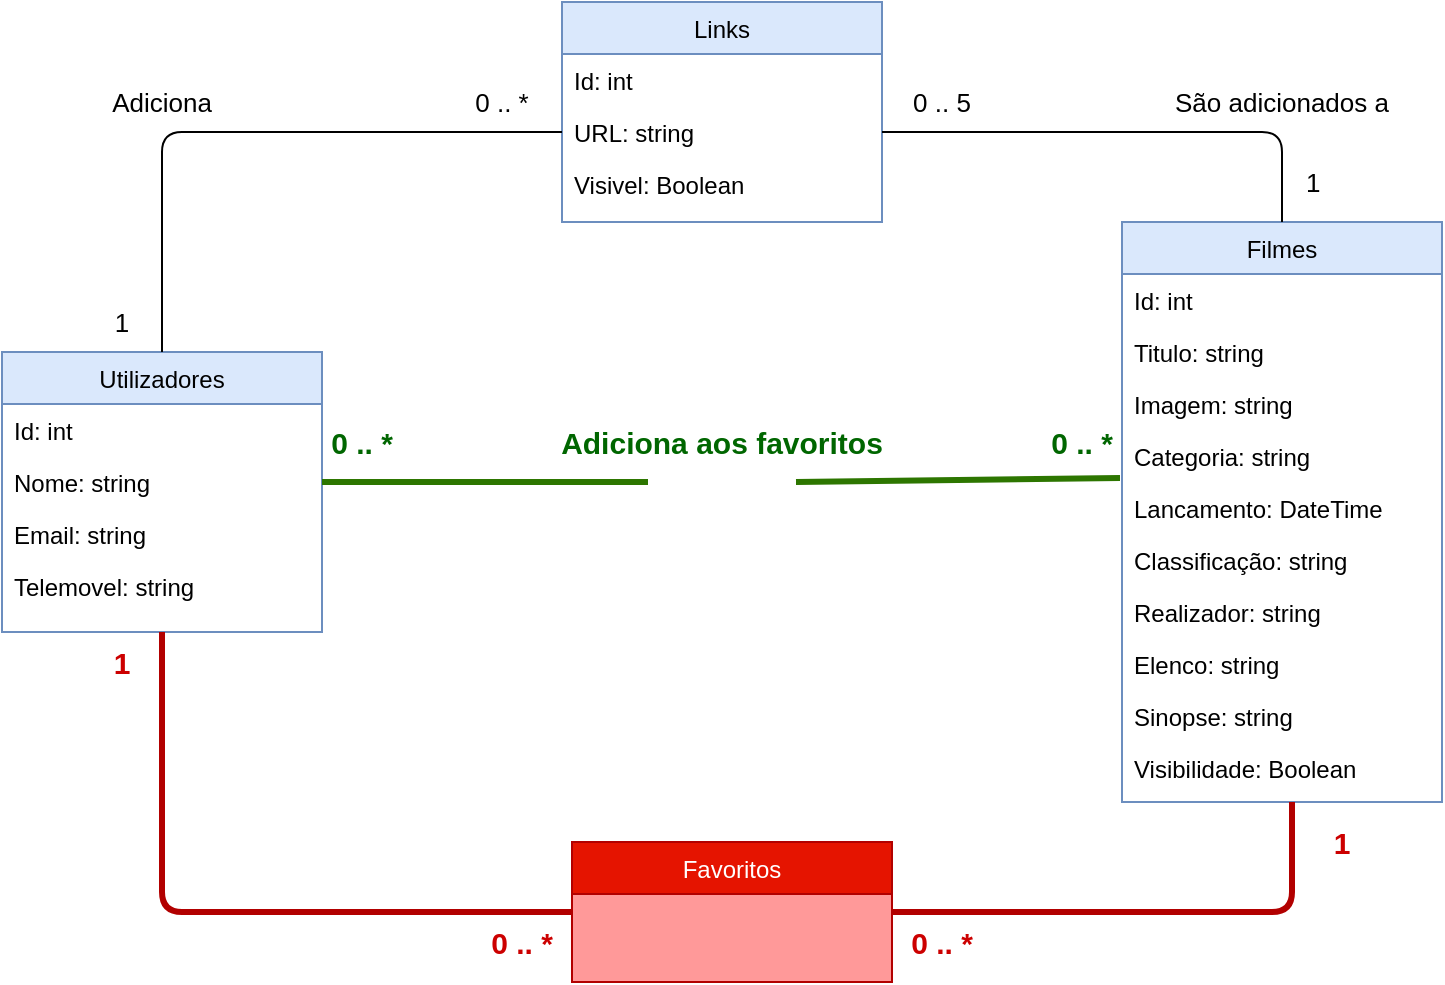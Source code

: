 <mxfile version="14.5.7" type="device"><diagram id="C5RBs43oDa-KdzZeNtuy" name="Page-1"><mxGraphModel dx="1422" dy="794" grid="1" gridSize="10" guides="1" tooltips="1" connect="1" arrows="1" fold="1" page="1" pageScale="1" pageWidth="827" pageHeight="1169" math="0" shadow="0"><root><mxCell id="WIyWlLk6GJQsqaUBKTNV-0"/><mxCell id="WIyWlLk6GJQsqaUBKTNV-1" parent="WIyWlLk6GJQsqaUBKTNV-0"/><mxCell id="zkfFHV4jXpPFQw0GAbJ--0" value="Utilizadores" style="swimlane;fontStyle=0;align=center;verticalAlign=top;childLayout=stackLayout;horizontal=1;startSize=26;horizontalStack=0;resizeParent=1;resizeLast=0;collapsible=1;marginBottom=0;rounded=0;shadow=0;strokeWidth=1;fillColor=#dae8fc;strokeColor=#6c8ebf;" parent="WIyWlLk6GJQsqaUBKTNV-1" vertex="1"><mxGeometry x="40" y="265" width="160" height="140" as="geometry"><mxRectangle x="230" y="140" width="160" height="26" as="alternateBounds"/></mxGeometry></mxCell><mxCell id="zkfFHV4jXpPFQw0GAbJ--1" value="Id: int" style="text;align=left;verticalAlign=top;spacingLeft=4;spacingRight=4;overflow=hidden;rotatable=0;points=[[0,0.5],[1,0.5]];portConstraint=eastwest;" parent="zkfFHV4jXpPFQw0GAbJ--0" vertex="1"><mxGeometry y="26" width="160" height="26" as="geometry"/></mxCell><mxCell id="zkfFHV4jXpPFQw0GAbJ--2" value="Nome: string" style="text;align=left;verticalAlign=top;spacingLeft=4;spacingRight=4;overflow=hidden;rotatable=0;points=[[0,0.5],[1,0.5]];portConstraint=eastwest;rounded=0;shadow=0;html=0;" parent="zkfFHV4jXpPFQw0GAbJ--0" vertex="1"><mxGeometry y="52" width="160" height="26" as="geometry"/></mxCell><mxCell id="zkfFHV4jXpPFQw0GAbJ--3" value="Email: string" style="text;align=left;verticalAlign=top;spacingLeft=4;spacingRight=4;overflow=hidden;rotatable=0;points=[[0,0.5],[1,0.5]];portConstraint=eastwest;rounded=0;shadow=0;html=0;" parent="zkfFHV4jXpPFQw0GAbJ--0" vertex="1"><mxGeometry y="78" width="160" height="26" as="geometry"/></mxCell><mxCell id="qcGB6cNOZaZRc3PSAfBK-1" value="Telemovel: string" style="text;align=left;verticalAlign=top;spacingLeft=4;spacingRight=4;overflow=hidden;rotatable=0;points=[[0,0.5],[1,0.5]];portConstraint=eastwest;rounded=0;shadow=0;html=0;" parent="zkfFHV4jXpPFQw0GAbJ--0" vertex="1"><mxGeometry y="104" width="160" height="26" as="geometry"/></mxCell><mxCell id="zkfFHV4jXpPFQw0GAbJ--6" value="Links" style="swimlane;fontStyle=0;align=center;verticalAlign=top;childLayout=stackLayout;horizontal=1;startSize=26;horizontalStack=0;resizeParent=1;resizeLast=0;collapsible=1;marginBottom=0;rounded=0;shadow=0;strokeWidth=1;fillColor=#dae8fc;strokeColor=#6c8ebf;" parent="WIyWlLk6GJQsqaUBKTNV-1" vertex="1"><mxGeometry x="320" y="90" width="160" height="110" as="geometry"><mxRectangle x="130" y="380" width="160" height="26" as="alternateBounds"/></mxGeometry></mxCell><mxCell id="zkfFHV4jXpPFQw0GAbJ--7" value="Id: int" style="text;align=left;verticalAlign=top;spacingLeft=4;spacingRight=4;overflow=hidden;rotatable=0;points=[[0,0.5],[1,0.5]];portConstraint=eastwest;" parent="zkfFHV4jXpPFQw0GAbJ--6" vertex="1"><mxGeometry y="26" width="160" height="26" as="geometry"/></mxCell><mxCell id="zkfFHV4jXpPFQw0GAbJ--8" value="URL: string" style="text;align=left;verticalAlign=top;spacingLeft=4;spacingRight=4;overflow=hidden;rotatable=0;points=[[0,0.5],[1,0.5]];portConstraint=eastwest;rounded=0;shadow=0;html=0;" parent="zkfFHV4jXpPFQw0GAbJ--6" vertex="1"><mxGeometry y="52" width="160" height="26" as="geometry"/></mxCell><mxCell id="qcGB6cNOZaZRc3PSAfBK-6" value="Visivel: Boolean" style="text;align=left;verticalAlign=top;spacingLeft=4;spacingRight=4;overflow=hidden;rotatable=0;points=[[0,0.5],[1,0.5]];portConstraint=eastwest;rounded=0;shadow=0;html=0;" parent="zkfFHV4jXpPFQw0GAbJ--6" vertex="1"><mxGeometry y="78" width="160" height="26" as="geometry"/></mxCell><mxCell id="zkfFHV4jXpPFQw0GAbJ--13" value="Favoritos" style="swimlane;fontStyle=0;align=center;verticalAlign=top;childLayout=stackLayout;horizontal=1;startSize=26;horizontalStack=0;resizeParent=1;resizeLast=0;collapsible=1;marginBottom=0;rounded=0;shadow=0;strokeWidth=1;fillColor=#e51400;strokeColor=#B20000;fontColor=#ffffff;labelBackgroundColor=none;swimlaneFillColor=#FF9999;" parent="WIyWlLk6GJQsqaUBKTNV-1" vertex="1"><mxGeometry x="325" y="510" width="160" height="70" as="geometry"><mxRectangle x="340" y="380" width="170" height="26" as="alternateBounds"/></mxGeometry></mxCell><mxCell id="zkfFHV4jXpPFQw0GAbJ--17" value="Filmes" style="swimlane;fontStyle=0;align=center;verticalAlign=top;childLayout=stackLayout;horizontal=1;startSize=26;horizontalStack=0;resizeParent=1;resizeLast=0;collapsible=1;marginBottom=0;rounded=0;shadow=0;strokeWidth=1;fillColor=#dae8fc;strokeColor=#6c8ebf;" parent="WIyWlLk6GJQsqaUBKTNV-1" vertex="1"><mxGeometry x="600" y="200" width="160" height="290" as="geometry"><mxRectangle x="550" y="140" width="160" height="26" as="alternateBounds"/></mxGeometry></mxCell><mxCell id="zkfFHV4jXpPFQw0GAbJ--18" value="Id: int" style="text;align=left;verticalAlign=top;spacingLeft=4;spacingRight=4;overflow=hidden;rotatable=0;points=[[0,0.5],[1,0.5]];portConstraint=eastwest;" parent="zkfFHV4jXpPFQw0GAbJ--17" vertex="1"><mxGeometry y="26" width="160" height="26" as="geometry"/></mxCell><mxCell id="zkfFHV4jXpPFQw0GAbJ--19" value="Titulo: string" style="text;align=left;verticalAlign=top;spacingLeft=4;spacingRight=4;overflow=hidden;rotatable=0;points=[[0,0.5],[1,0.5]];portConstraint=eastwest;rounded=0;shadow=0;html=0;" parent="zkfFHV4jXpPFQw0GAbJ--17" vertex="1"><mxGeometry y="52" width="160" height="26" as="geometry"/></mxCell><mxCell id="vi6FCUGUFSyLzGclPEP5-0" value="Imagem: string" style="text;align=left;verticalAlign=top;spacingLeft=4;spacingRight=4;overflow=hidden;rotatable=0;points=[[0,0.5],[1,0.5]];portConstraint=eastwest;" vertex="1" parent="zkfFHV4jXpPFQw0GAbJ--17"><mxGeometry y="78" width="160" height="26" as="geometry"/></mxCell><mxCell id="zkfFHV4jXpPFQw0GAbJ--20" value="Categoria: string" style="text;align=left;verticalAlign=top;spacingLeft=4;spacingRight=4;overflow=hidden;rotatable=0;points=[[0,0.5],[1,0.5]];portConstraint=eastwest;rounded=0;shadow=0;html=0;" parent="zkfFHV4jXpPFQw0GAbJ--17" vertex="1"><mxGeometry y="104" width="160" height="26" as="geometry"/></mxCell><mxCell id="zkfFHV4jXpPFQw0GAbJ--21" value="Lancamento: DateTime" style="text;align=left;verticalAlign=top;spacingLeft=4;spacingRight=4;overflow=hidden;rotatable=0;points=[[0,0.5],[1,0.5]];portConstraint=eastwest;rounded=0;shadow=0;html=0;" parent="zkfFHV4jXpPFQw0GAbJ--17" vertex="1"><mxGeometry y="130" width="160" height="26" as="geometry"/></mxCell><mxCell id="zkfFHV4jXpPFQw0GAbJ--22" value="Classificação: string" style="text;align=left;verticalAlign=top;spacingLeft=4;spacingRight=4;overflow=hidden;rotatable=0;points=[[0,0.5],[1,0.5]];portConstraint=eastwest;rounded=0;shadow=0;html=0;" parent="zkfFHV4jXpPFQw0GAbJ--17" vertex="1"><mxGeometry y="156" width="160" height="26" as="geometry"/></mxCell><mxCell id="qcGB6cNOZaZRc3PSAfBK-2" value="Realizador: string" style="text;align=left;verticalAlign=top;spacingLeft=4;spacingRight=4;overflow=hidden;rotatable=0;points=[[0,0.5],[1,0.5]];portConstraint=eastwest;rounded=0;shadow=0;html=0;" parent="zkfFHV4jXpPFQw0GAbJ--17" vertex="1"><mxGeometry y="182" width="160" height="26" as="geometry"/></mxCell><mxCell id="qcGB6cNOZaZRc3PSAfBK-3" value="Elenco: string" style="text;align=left;verticalAlign=top;spacingLeft=4;spacingRight=4;overflow=hidden;rotatable=0;points=[[0,0.5],[1,0.5]];portConstraint=eastwest;rounded=0;shadow=0;html=0;" parent="zkfFHV4jXpPFQw0GAbJ--17" vertex="1"><mxGeometry y="208" width="160" height="26" as="geometry"/></mxCell><mxCell id="qcGB6cNOZaZRc3PSAfBK-4" value="Sinopse: string" style="text;align=left;verticalAlign=top;spacingLeft=4;spacingRight=4;overflow=hidden;rotatable=0;points=[[0,0.5],[1,0.5]];portConstraint=eastwest;rounded=0;shadow=0;html=0;" parent="zkfFHV4jXpPFQw0GAbJ--17" vertex="1"><mxGeometry y="234" width="160" height="26" as="geometry"/></mxCell><mxCell id="qcGB6cNOZaZRc3PSAfBK-5" value="Visibilidade: Boolean" style="text;align=left;verticalAlign=top;spacingLeft=4;spacingRight=4;overflow=hidden;rotatable=0;points=[[0,0.5],[1,0.5]];portConstraint=eastwest;rounded=0;shadow=0;html=0;" parent="zkfFHV4jXpPFQw0GAbJ--17" vertex="1"><mxGeometry y="260" width="160" height="26" as="geometry"/></mxCell><mxCell id="qcGB6cNOZaZRc3PSAfBK-9" value="" style="endArrow=none;html=1;exitX=0;exitY=0.5;exitDx=0;exitDy=0;fillColor=#e51400;strokeColor=#B20000;strokeWidth=3;entryX=0.5;entryY=1;entryDx=0;entryDy=0;" parent="WIyWlLk6GJQsqaUBKTNV-1" source="zkfFHV4jXpPFQw0GAbJ--13" target="zkfFHV4jXpPFQw0GAbJ--0" edge="1"><mxGeometry width="50" height="50" relative="1" as="geometry"><mxPoint x="120" y="470" as="sourcePoint"/><mxPoint x="160" y="420" as="targetPoint"/><Array as="points"><mxPoint x="120" y="545"/></Array></mxGeometry></mxCell><mxCell id="qcGB6cNOZaZRc3PSAfBK-10" value="" style="endArrow=none;html=1;exitX=0.5;exitY=0;exitDx=0;exitDy=0;entryX=0;entryY=0.5;entryDx=0;entryDy=0;" parent="WIyWlLk6GJQsqaUBKTNV-1" source="zkfFHV4jXpPFQw0GAbJ--0" target="zkfFHV4jXpPFQw0GAbJ--8" edge="1"><mxGeometry width="50" height="50" relative="1" as="geometry"><mxPoint x="150" y="270" as="sourcePoint"/><mxPoint x="200" y="220" as="targetPoint"/><Array as="points"><mxPoint x="120" y="155"/></Array></mxGeometry></mxCell><mxCell id="qcGB6cNOZaZRc3PSAfBK-11" value="" style="endArrow=none;html=1;strokeWidth=3;entryX=0.5;entryY=1;entryDx=0;entryDy=0;exitX=1;exitY=0.5;exitDx=0;exitDy=0;fillColor=#e51400;strokeColor=#B20000;" parent="WIyWlLk6GJQsqaUBKTNV-1" source="zkfFHV4jXpPFQw0GAbJ--13" edge="1"><mxGeometry width="50" height="50" relative="1" as="geometry"><mxPoint x="545" y="430" as="sourcePoint"/><mxPoint x="685" y="490" as="targetPoint"/><Array as="points"><mxPoint x="685" y="545"/></Array></mxGeometry></mxCell><mxCell id="qcGB6cNOZaZRc3PSAfBK-12" value="" style="endArrow=none;html=1;strokeWidth=1;entryX=0.5;entryY=0;entryDx=0;entryDy=0;exitX=1;exitY=0.5;exitDx=0;exitDy=0;" parent="WIyWlLk6GJQsqaUBKTNV-1" source="zkfFHV4jXpPFQw0GAbJ--8" target="zkfFHV4jXpPFQw0GAbJ--17" edge="1"><mxGeometry width="50" height="50" relative="1" as="geometry"><mxPoint x="540" y="430" as="sourcePoint"/><mxPoint x="590" y="380" as="targetPoint"/><Array as="points"><mxPoint x="680" y="155"/></Array></mxGeometry></mxCell><mxCell id="qcGB6cNOZaZRc3PSAfBK-13" value="" style="endArrow=none;html=1;strokeWidth=3;exitX=1;exitY=0.5;exitDx=0;exitDy=0;fillColor=#60a917;strokeColor=#2D7600;" parent="WIyWlLk6GJQsqaUBKTNV-1" source="qcGB6cNOZaZRc3PSAfBK-33" edge="1"><mxGeometry width="50" height="50" relative="1" as="geometry"><mxPoint x="540" y="430" as="sourcePoint"/><mxPoint x="599" y="328" as="targetPoint"/></mxGeometry></mxCell><mxCell id="qcGB6cNOZaZRc3PSAfBK-14" value="0 .. 5" style="text;html=1;strokeColor=none;fillColor=none;align=center;verticalAlign=middle;whiteSpace=wrap;rounded=0;labelBackgroundColor=none;fontSize=13;" parent="WIyWlLk6GJQsqaUBKTNV-1" vertex="1"><mxGeometry x="490" y="130" width="40" height="20" as="geometry"/></mxCell><mxCell id="qcGB6cNOZaZRc3PSAfBK-15" value="0 .. *" style="text;html=1;strokeColor=none;fillColor=none;align=center;verticalAlign=middle;whiteSpace=wrap;rounded=0;labelBackgroundColor=none;fontSize=13;" parent="WIyWlLk6GJQsqaUBKTNV-1" vertex="1"><mxGeometry x="270" y="130" width="40" height="20" as="geometry"/></mxCell><mxCell id="qcGB6cNOZaZRc3PSAfBK-16" value="1" style="text;html=1;strokeColor=none;fillColor=none;align=left;verticalAlign=middle;whiteSpace=wrap;rounded=0;labelBackgroundColor=none;fontSize=13;" parent="WIyWlLk6GJQsqaUBKTNV-1" vertex="1"><mxGeometry x="690" y="170" width="40" height="20" as="geometry"/></mxCell><mxCell id="qcGB6cNOZaZRc3PSAfBK-17" value="1" style="text;html=1;strokeColor=none;fillColor=none;align=center;verticalAlign=middle;whiteSpace=wrap;rounded=0;labelBackgroundColor=none;fontSize=13;" parent="WIyWlLk6GJQsqaUBKTNV-1" vertex="1"><mxGeometry x="80" y="240" width="40" height="20" as="geometry"/></mxCell><mxCell id="qcGB6cNOZaZRc3PSAfBK-18" value="0 .. *" style="text;html=1;strokeColor=none;fillColor=none;align=center;verticalAlign=middle;whiteSpace=wrap;rounded=0;labelBackgroundColor=none;fontSize=15;fontStyle=1;fontColor=#006600;" parent="WIyWlLk6GJQsqaUBKTNV-1" vertex="1"><mxGeometry x="200" y="300" width="40" height="20" as="geometry"/></mxCell><mxCell id="qcGB6cNOZaZRc3PSAfBK-19" value="0 .. *" style="text;html=1;strokeColor=none;fillColor=none;align=center;verticalAlign=middle;whiteSpace=wrap;rounded=0;labelBackgroundColor=none;fontSize=15;fontColor=#006600;fontStyle=1" parent="WIyWlLk6GJQsqaUBKTNV-1" vertex="1"><mxGeometry x="560" y="300" width="40" height="20" as="geometry"/></mxCell><mxCell id="qcGB6cNOZaZRc3PSAfBK-21" value="Adiciona aos favoritos" style="text;html=1;strokeColor=none;fillColor=none;align=center;verticalAlign=middle;whiteSpace=wrap;rounded=0;labelBackgroundColor=none;fontSize=15;fontColor=#006600;fontStyle=1" parent="WIyWlLk6GJQsqaUBKTNV-1" vertex="1"><mxGeometry x="315" y="300" width="170" height="20" as="geometry"/></mxCell><mxCell id="qcGB6cNOZaZRc3PSAfBK-23" value="&lt;font color=&quot;#cc0000&quot;&gt;1&lt;/font&gt;" style="text;html=1;strokeColor=none;fillColor=none;align=center;verticalAlign=middle;whiteSpace=wrap;rounded=0;labelBackgroundColor=none;fontSize=15;fontStyle=1;fontColor=#006600;" parent="WIyWlLk6GJQsqaUBKTNV-1" vertex="1"><mxGeometry x="80" y="410" width="40" height="20" as="geometry"/></mxCell><mxCell id="qcGB6cNOZaZRc3PSAfBK-24" value="&lt;font color=&quot;#cc0000&quot;&gt;0 .. *&lt;/font&gt;" style="text;html=1;strokeColor=none;fillColor=none;align=center;verticalAlign=middle;whiteSpace=wrap;rounded=0;labelBackgroundColor=none;fontSize=15;fontStyle=1;fontColor=#006600;" parent="WIyWlLk6GJQsqaUBKTNV-1" vertex="1"><mxGeometry x="280" y="550" width="40" height="20" as="geometry"/></mxCell><mxCell id="qcGB6cNOZaZRc3PSAfBK-25" value="&lt;font color=&quot;#cc0000&quot;&gt;0 .. *&lt;/font&gt;" style="text;html=1;strokeColor=none;fillColor=none;align=center;verticalAlign=middle;whiteSpace=wrap;rounded=0;labelBackgroundColor=none;fontSize=15;fontStyle=1;fontColor=#006600;" parent="WIyWlLk6GJQsqaUBKTNV-1" vertex="1"><mxGeometry x="490" y="550" width="40" height="20" as="geometry"/></mxCell><mxCell id="qcGB6cNOZaZRc3PSAfBK-26" value="&lt;font color=&quot;#cc0000&quot;&gt;1&lt;/font&gt;" style="text;html=1;strokeColor=none;fillColor=none;align=center;verticalAlign=middle;whiteSpace=wrap;rounded=0;labelBackgroundColor=none;fontSize=15;fontStyle=1;fontColor=#006600;" parent="WIyWlLk6GJQsqaUBKTNV-1" vertex="1"><mxGeometry x="690" y="500" width="40" height="20" as="geometry"/></mxCell><mxCell id="qcGB6cNOZaZRc3PSAfBK-27" value="Adiciona" style="text;html=1;strokeColor=none;fillColor=none;align=center;verticalAlign=middle;whiteSpace=wrap;rounded=0;labelBackgroundColor=none;fontSize=13;" parent="WIyWlLk6GJQsqaUBKTNV-1" vertex="1"><mxGeometry x="100" y="130" width="40" height="20" as="geometry"/></mxCell><mxCell id="qcGB6cNOZaZRc3PSAfBK-28" value="São adicionados a" style="text;html=1;strokeColor=none;fillColor=none;align=center;verticalAlign=middle;whiteSpace=wrap;rounded=0;labelBackgroundColor=none;fontSize=13;" parent="WIyWlLk6GJQsqaUBKTNV-1" vertex="1"><mxGeometry x="625" y="130" width="110" height="20" as="geometry"/></mxCell><mxCell id="qcGB6cNOZaZRc3PSAfBK-33" value="" style="shape=image;html=1;verticalAlign=top;verticalLabelPosition=bottom;labelBackgroundColor=#ffffff;imageAspect=0;aspect=fixed;image=https://cdn1.iconfinder.com/data/icons/feather-2/24/x-128.png;strokeColor=#333333;gradientColor=none;fontSize=15;fontColor=#FF0000;align=left;connectable=0;allowArrows=0;" parent="WIyWlLk6GJQsqaUBKTNV-1" vertex="1"><mxGeometry x="363" y="293" width="74" height="74" as="geometry"/></mxCell><mxCell id="qcGB6cNOZaZRc3PSAfBK-36" value="" style="endArrow=none;html=1;strokeWidth=3;exitX=1;exitY=0.5;exitDx=0;exitDy=0;fillColor=#60a917;strokeColor=#2D7600;" parent="WIyWlLk6GJQsqaUBKTNV-1" source="zkfFHV4jXpPFQw0GAbJ--2" target="qcGB6cNOZaZRc3PSAfBK-33" edge="1"><mxGeometry width="50" height="50" relative="1" as="geometry"><mxPoint x="200" y="330" as="sourcePoint"/><mxPoint x="599" y="328" as="targetPoint"/></mxGeometry></mxCell></root></mxGraphModel></diagram></mxfile>